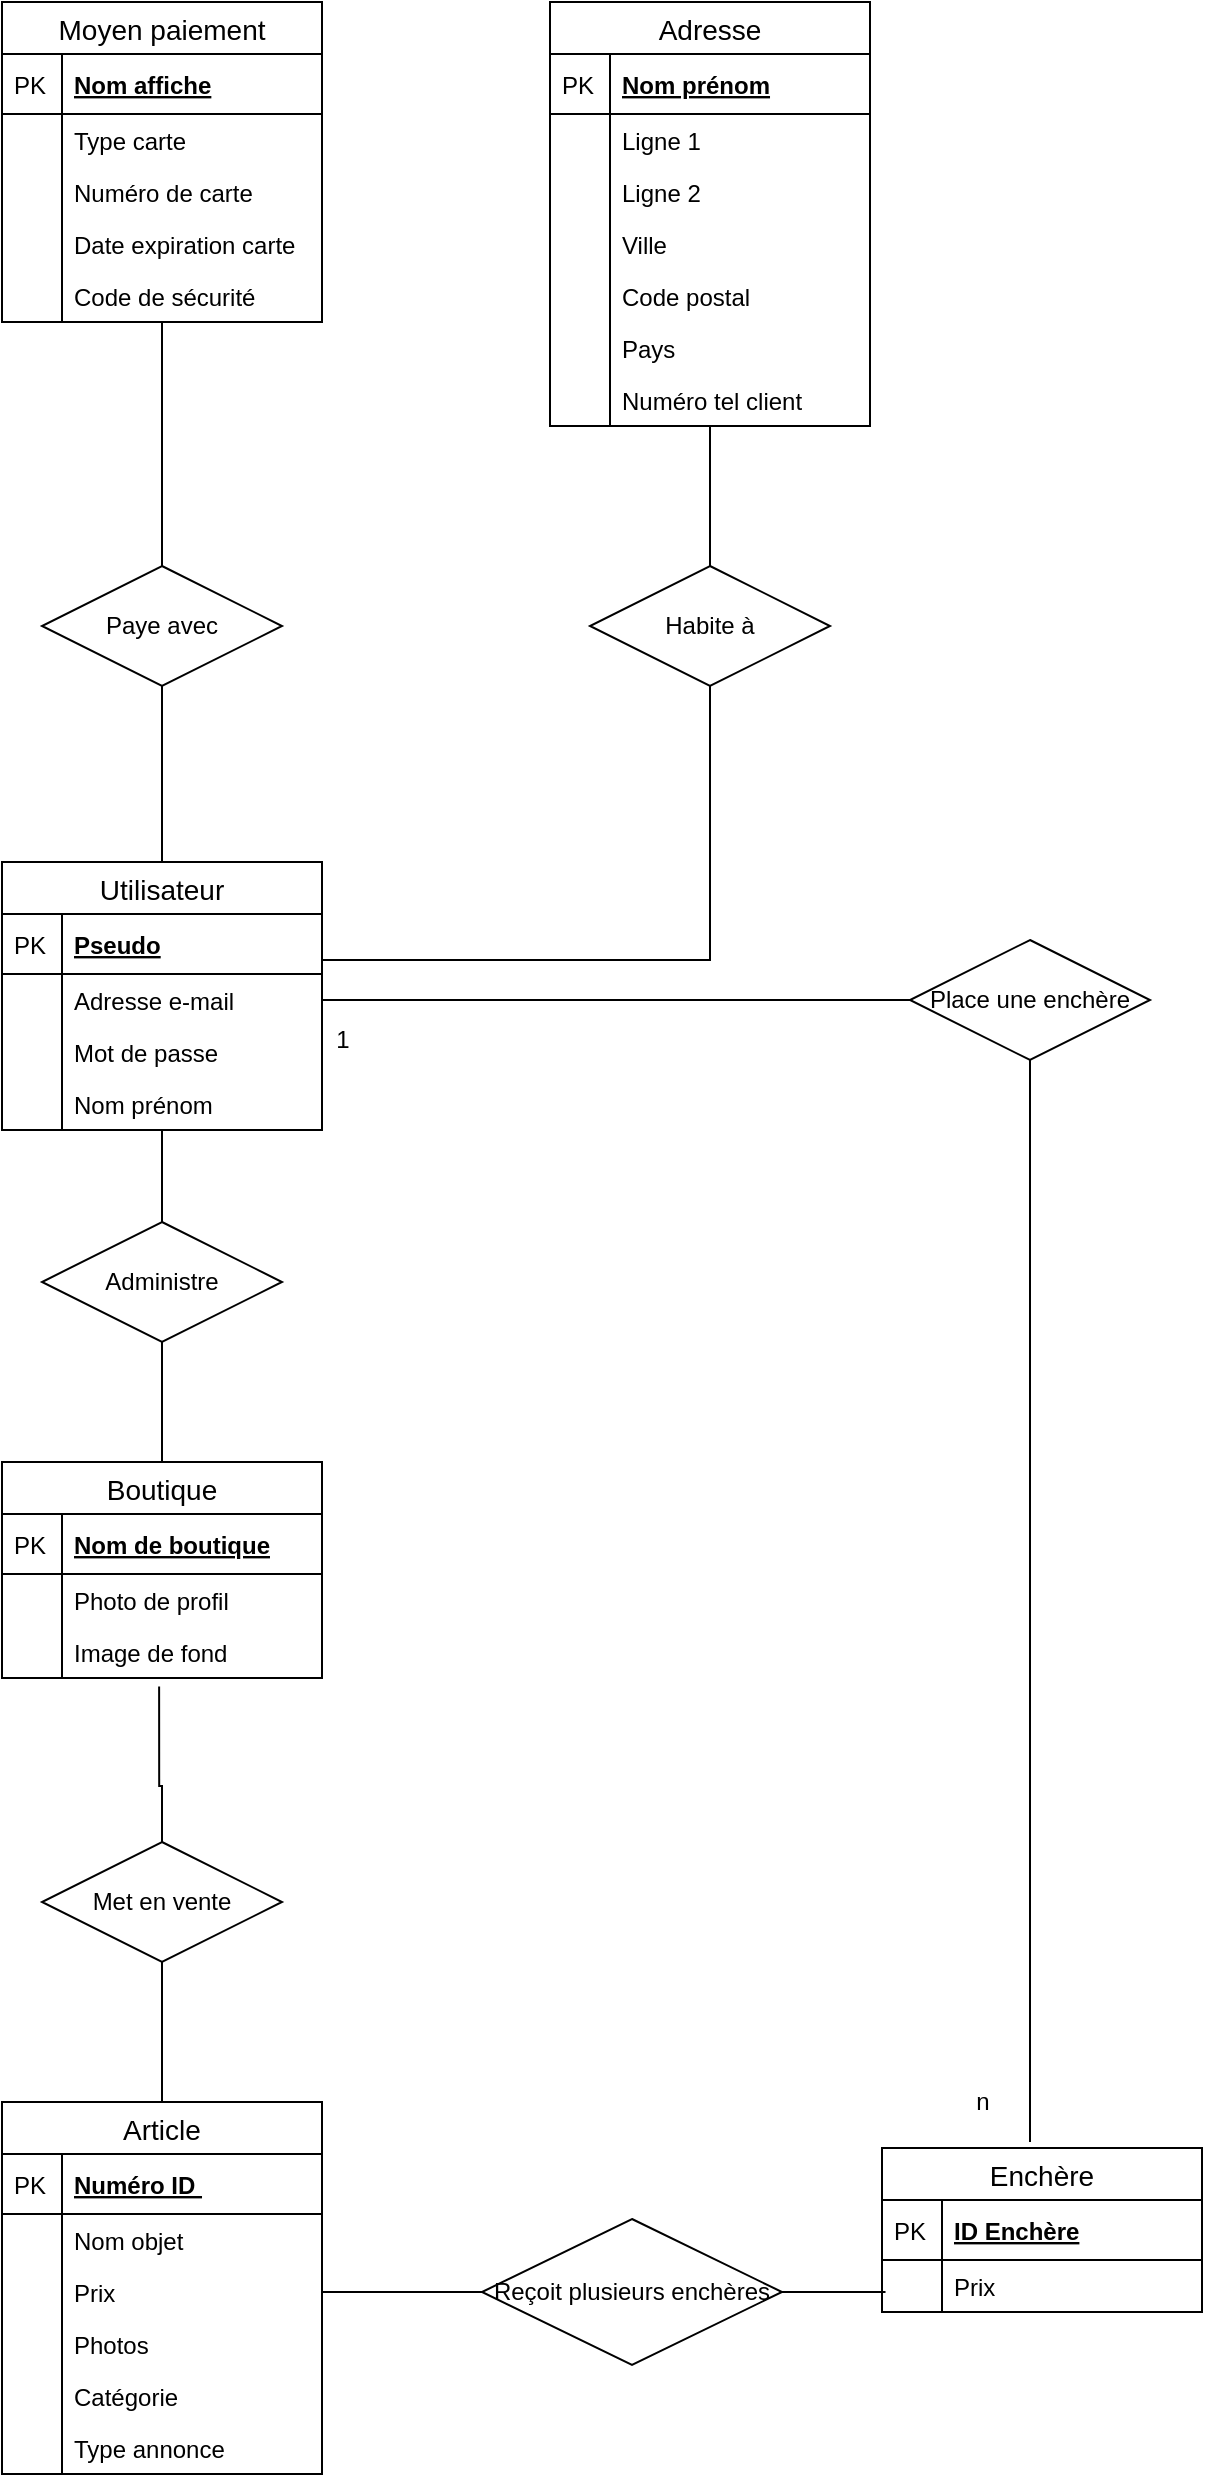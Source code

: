 <mxfile version="12.9.11" type="github">
  <diagram id="b4JocyOjUnilDcrLl7Rw" name="Page-1">
    <mxGraphModel dx="1788" dy="2189" grid="1" gridSize="10" guides="1" tooltips="1" connect="1" arrows="1" fold="1" page="1" pageScale="1" pageWidth="827" pageHeight="1169" math="0" shadow="0">
      <root>
        <mxCell id="0" />
        <mxCell id="1" parent="0" />
        <mxCell id="mlky6LnuT3fTsB-rKjh9-20" style="edgeStyle=orthogonalEdgeStyle;rounded=0;orthogonalLoop=1;jettySize=auto;html=1;endArrow=none;endFill=0;" edge="1" parent="1" source="BM6KCVaAMcdC4MpgqQDZ-1" target="mlky6LnuT3fTsB-rKjh9-17">
          <mxGeometry relative="1" as="geometry" />
        </mxCell>
        <mxCell id="BM6KCVaAMcdC4MpgqQDZ-1" value="Moyen paiement" style="swimlane;fontStyle=0;childLayout=stackLayout;horizontal=1;startSize=26;horizontalStack=0;resizeParent=1;resizeParentMax=0;resizeLast=0;collapsible=1;marginBottom=0;align=center;fontSize=14;" parent="1" vertex="1">
          <mxGeometry x="140" y="-520" width="160" height="160" as="geometry" />
        </mxCell>
        <mxCell id="BM6KCVaAMcdC4MpgqQDZ-2" value="Nom affiche" style="shape=partialRectangle;top=0;left=0;right=0;bottom=1;align=left;verticalAlign=middle;fillColor=none;spacingLeft=34;spacingRight=4;overflow=hidden;rotatable=0;points=[[0,0.5],[1,0.5]];portConstraint=eastwest;dropTarget=0;fontStyle=5;fontSize=12;" parent="BM6KCVaAMcdC4MpgqQDZ-1" vertex="1">
          <mxGeometry y="26" width="160" height="30" as="geometry" />
        </mxCell>
        <mxCell id="BM6KCVaAMcdC4MpgqQDZ-3" value="PK" style="shape=partialRectangle;top=0;left=0;bottom=0;fillColor=none;align=left;verticalAlign=middle;spacingLeft=4;spacingRight=4;overflow=hidden;rotatable=0;points=[];portConstraint=eastwest;part=1;fontSize=12;" parent="BM6KCVaAMcdC4MpgqQDZ-2" vertex="1" connectable="0">
          <mxGeometry width="30" height="30" as="geometry" />
        </mxCell>
        <mxCell id="BM6KCVaAMcdC4MpgqQDZ-4" value="Type carte" style="shape=partialRectangle;top=0;left=0;right=0;bottom=0;align=left;verticalAlign=top;fillColor=none;spacingLeft=34;spacingRight=4;overflow=hidden;rotatable=0;points=[[0,0.5],[1,0.5]];portConstraint=eastwest;dropTarget=0;fontSize=12;" parent="BM6KCVaAMcdC4MpgqQDZ-1" vertex="1">
          <mxGeometry y="56" width="160" height="26" as="geometry" />
        </mxCell>
        <mxCell id="BM6KCVaAMcdC4MpgqQDZ-5" value="" style="shape=partialRectangle;top=0;left=0;bottom=0;fillColor=none;align=left;verticalAlign=top;spacingLeft=4;spacingRight=4;overflow=hidden;rotatable=0;points=[];portConstraint=eastwest;part=1;fontSize=12;" parent="BM6KCVaAMcdC4MpgqQDZ-4" vertex="1" connectable="0">
          <mxGeometry width="30" height="26" as="geometry" />
        </mxCell>
        <mxCell id="BM6KCVaAMcdC4MpgqQDZ-6" value="Numéro de carte" style="shape=partialRectangle;top=0;left=0;right=0;bottom=0;align=left;verticalAlign=top;fillColor=none;spacingLeft=34;spacingRight=4;overflow=hidden;rotatable=0;points=[[0,0.5],[1,0.5]];portConstraint=eastwest;dropTarget=0;fontSize=12;" parent="BM6KCVaAMcdC4MpgqQDZ-1" vertex="1">
          <mxGeometry y="82" width="160" height="26" as="geometry" />
        </mxCell>
        <mxCell id="BM6KCVaAMcdC4MpgqQDZ-7" value="" style="shape=partialRectangle;top=0;left=0;bottom=0;fillColor=none;align=left;verticalAlign=top;spacingLeft=4;spacingRight=4;overflow=hidden;rotatable=0;points=[];portConstraint=eastwest;part=1;fontSize=12;" parent="BM6KCVaAMcdC4MpgqQDZ-6" vertex="1" connectable="0">
          <mxGeometry width="30" height="26" as="geometry" />
        </mxCell>
        <mxCell id="BM6KCVaAMcdC4MpgqQDZ-8" value="Date expiration carte" style="shape=partialRectangle;top=0;left=0;right=0;bottom=0;align=left;verticalAlign=top;fillColor=none;spacingLeft=34;spacingRight=4;overflow=hidden;rotatable=0;points=[[0,0.5],[1,0.5]];portConstraint=eastwest;dropTarget=0;fontSize=12;" parent="BM6KCVaAMcdC4MpgqQDZ-1" vertex="1">
          <mxGeometry y="108" width="160" height="26" as="geometry" />
        </mxCell>
        <mxCell id="BM6KCVaAMcdC4MpgqQDZ-9" value="" style="shape=partialRectangle;top=0;left=0;bottom=0;fillColor=none;align=left;verticalAlign=top;spacingLeft=4;spacingRight=4;overflow=hidden;rotatable=0;points=[];portConstraint=eastwest;part=1;fontSize=12;" parent="BM6KCVaAMcdC4MpgqQDZ-8" vertex="1" connectable="0">
          <mxGeometry width="30" height="26" as="geometry" />
        </mxCell>
        <mxCell id="BM6KCVaAMcdC4MpgqQDZ-10" value="Code de sécurité" style="shape=partialRectangle;top=0;left=0;right=0;bottom=0;align=left;verticalAlign=top;fillColor=none;spacingLeft=34;spacingRight=4;overflow=hidden;rotatable=0;points=[[0,0.5],[1,0.5]];portConstraint=eastwest;dropTarget=0;fontSize=12;" parent="BM6KCVaAMcdC4MpgqQDZ-1" vertex="1">
          <mxGeometry y="134" width="160" height="26" as="geometry" />
        </mxCell>
        <mxCell id="BM6KCVaAMcdC4MpgqQDZ-11" value="" style="shape=partialRectangle;top=0;left=0;bottom=0;fillColor=none;align=left;verticalAlign=top;spacingLeft=4;spacingRight=4;overflow=hidden;rotatable=0;points=[];portConstraint=eastwest;part=1;fontSize=12;" parent="BM6KCVaAMcdC4MpgqQDZ-10" vertex="1" connectable="0">
          <mxGeometry width="30" height="26" as="geometry" />
        </mxCell>
        <mxCell id="BM6KCVaAMcdC4MpgqQDZ-12" value="Adresse" style="swimlane;fontStyle=0;childLayout=stackLayout;horizontal=1;startSize=26;horizontalStack=0;resizeParent=1;resizeParentMax=0;resizeLast=0;collapsible=1;marginBottom=0;align=center;fontSize=14;" parent="1" vertex="1">
          <mxGeometry x="414" y="-520" width="160" height="212" as="geometry" />
        </mxCell>
        <mxCell id="BM6KCVaAMcdC4MpgqQDZ-13" value="Nom prénom" style="shape=partialRectangle;top=0;left=0;right=0;bottom=1;align=left;verticalAlign=middle;fillColor=none;spacingLeft=34;spacingRight=4;overflow=hidden;rotatable=0;points=[[0,0.5],[1,0.5]];portConstraint=eastwest;dropTarget=0;fontStyle=5;fontSize=12;" parent="BM6KCVaAMcdC4MpgqQDZ-12" vertex="1">
          <mxGeometry y="26" width="160" height="30" as="geometry" />
        </mxCell>
        <mxCell id="BM6KCVaAMcdC4MpgqQDZ-14" value="PK" style="shape=partialRectangle;top=0;left=0;bottom=0;fillColor=none;align=left;verticalAlign=middle;spacingLeft=4;spacingRight=4;overflow=hidden;rotatable=0;points=[];portConstraint=eastwest;part=1;fontSize=12;" parent="BM6KCVaAMcdC4MpgqQDZ-13" vertex="1" connectable="0">
          <mxGeometry width="30" height="30" as="geometry" />
        </mxCell>
        <mxCell id="BM6KCVaAMcdC4MpgqQDZ-15" value="Ligne 1" style="shape=partialRectangle;top=0;left=0;right=0;bottom=0;align=left;verticalAlign=top;fillColor=none;spacingLeft=34;spacingRight=4;overflow=hidden;rotatable=0;points=[[0,0.5],[1,0.5]];portConstraint=eastwest;dropTarget=0;fontSize=12;" parent="BM6KCVaAMcdC4MpgqQDZ-12" vertex="1">
          <mxGeometry y="56" width="160" height="26" as="geometry" />
        </mxCell>
        <mxCell id="BM6KCVaAMcdC4MpgqQDZ-16" value="" style="shape=partialRectangle;top=0;left=0;bottom=0;fillColor=none;align=left;verticalAlign=top;spacingLeft=4;spacingRight=4;overflow=hidden;rotatable=0;points=[];portConstraint=eastwest;part=1;fontSize=12;" parent="BM6KCVaAMcdC4MpgqQDZ-15" vertex="1" connectable="0">
          <mxGeometry width="30" height="26" as="geometry" />
        </mxCell>
        <mxCell id="BM6KCVaAMcdC4MpgqQDZ-17" value="Ligne 2" style="shape=partialRectangle;top=0;left=0;right=0;bottom=0;align=left;verticalAlign=top;fillColor=none;spacingLeft=34;spacingRight=4;overflow=hidden;rotatable=0;points=[[0,0.5],[1,0.5]];portConstraint=eastwest;dropTarget=0;fontSize=12;" parent="BM6KCVaAMcdC4MpgqQDZ-12" vertex="1">
          <mxGeometry y="82" width="160" height="26" as="geometry" />
        </mxCell>
        <mxCell id="BM6KCVaAMcdC4MpgqQDZ-18" value="" style="shape=partialRectangle;top=0;left=0;bottom=0;fillColor=none;align=left;verticalAlign=top;spacingLeft=4;spacingRight=4;overflow=hidden;rotatable=0;points=[];portConstraint=eastwest;part=1;fontSize=12;" parent="BM6KCVaAMcdC4MpgqQDZ-17" vertex="1" connectable="0">
          <mxGeometry width="30" height="26" as="geometry" />
        </mxCell>
        <mxCell id="BM6KCVaAMcdC4MpgqQDZ-19" value="Ville" style="shape=partialRectangle;top=0;left=0;right=0;bottom=0;align=left;verticalAlign=top;fillColor=none;spacingLeft=34;spacingRight=4;overflow=hidden;rotatable=0;points=[[0,0.5],[1,0.5]];portConstraint=eastwest;dropTarget=0;fontSize=12;" parent="BM6KCVaAMcdC4MpgqQDZ-12" vertex="1">
          <mxGeometry y="108" width="160" height="26" as="geometry" />
        </mxCell>
        <mxCell id="BM6KCVaAMcdC4MpgqQDZ-20" value="" style="shape=partialRectangle;top=0;left=0;bottom=0;fillColor=none;align=left;verticalAlign=top;spacingLeft=4;spacingRight=4;overflow=hidden;rotatable=0;points=[];portConstraint=eastwest;part=1;fontSize=12;" parent="BM6KCVaAMcdC4MpgqQDZ-19" vertex="1" connectable="0">
          <mxGeometry width="30" height="26" as="geometry" />
        </mxCell>
        <mxCell id="CU4H_X6bAWHIYcG4jkGl-1" value="Code postal" style="shape=partialRectangle;top=0;left=0;right=0;bottom=0;align=left;verticalAlign=top;fillColor=none;spacingLeft=34;spacingRight=4;overflow=hidden;rotatable=0;points=[[0,0.5],[1,0.5]];portConstraint=eastwest;dropTarget=0;fontSize=12;" parent="BM6KCVaAMcdC4MpgqQDZ-12" vertex="1">
          <mxGeometry y="134" width="160" height="26" as="geometry" />
        </mxCell>
        <mxCell id="CU4H_X6bAWHIYcG4jkGl-2" value="" style="shape=partialRectangle;top=0;left=0;bottom=0;fillColor=none;align=left;verticalAlign=top;spacingLeft=4;spacingRight=4;overflow=hidden;rotatable=0;points=[];portConstraint=eastwest;part=1;fontSize=12;" parent="CU4H_X6bAWHIYcG4jkGl-1" vertex="1" connectable="0">
          <mxGeometry width="30" height="26" as="geometry" />
        </mxCell>
        <mxCell id="CU4H_X6bAWHIYcG4jkGl-3" value="Pays" style="shape=partialRectangle;top=0;left=0;right=0;bottom=0;align=left;verticalAlign=top;fillColor=none;spacingLeft=34;spacingRight=4;overflow=hidden;rotatable=0;points=[[0,0.5],[1,0.5]];portConstraint=eastwest;dropTarget=0;fontSize=12;" parent="BM6KCVaAMcdC4MpgqQDZ-12" vertex="1">
          <mxGeometry y="160" width="160" height="26" as="geometry" />
        </mxCell>
        <mxCell id="CU4H_X6bAWHIYcG4jkGl-4" value="" style="shape=partialRectangle;top=0;left=0;bottom=0;fillColor=none;align=left;verticalAlign=top;spacingLeft=4;spacingRight=4;overflow=hidden;rotatable=0;points=[];portConstraint=eastwest;part=1;fontSize=12;" parent="CU4H_X6bAWHIYcG4jkGl-3" vertex="1" connectable="0">
          <mxGeometry width="30" height="26" as="geometry" />
        </mxCell>
        <mxCell id="CU4H_X6bAWHIYcG4jkGl-5" value="Numéro tel client" style="shape=partialRectangle;top=0;left=0;right=0;bottom=0;align=left;verticalAlign=top;fillColor=none;spacingLeft=34;spacingRight=4;overflow=hidden;rotatable=0;points=[[0,0.5],[1,0.5]];portConstraint=eastwest;dropTarget=0;fontSize=12;" parent="BM6KCVaAMcdC4MpgqQDZ-12" vertex="1">
          <mxGeometry y="186" width="160" height="26" as="geometry" />
        </mxCell>
        <mxCell id="CU4H_X6bAWHIYcG4jkGl-6" value="" style="shape=partialRectangle;top=0;left=0;bottom=0;fillColor=none;align=left;verticalAlign=top;spacingLeft=4;spacingRight=4;overflow=hidden;rotatable=0;points=[];portConstraint=eastwest;part=1;fontSize=12;" parent="CU4H_X6bAWHIYcG4jkGl-5" vertex="1" connectable="0">
          <mxGeometry width="30" height="26" as="geometry" />
        </mxCell>
        <mxCell id="mlky6LnuT3fTsB-rKjh9-23" style="edgeStyle=orthogonalEdgeStyle;rounded=0;orthogonalLoop=1;jettySize=auto;html=1;endArrow=none;endFill=0;" edge="1" parent="1" source="CU4H_X6bAWHIYcG4jkGl-7" target="mlky6LnuT3fTsB-rKjh9-15">
          <mxGeometry relative="1" as="geometry" />
        </mxCell>
        <mxCell id="CU4H_X6bAWHIYcG4jkGl-7" value="Utilisateur" style="swimlane;fontStyle=0;childLayout=stackLayout;horizontal=1;startSize=26;horizontalStack=0;resizeParent=1;resizeParentMax=0;resizeLast=0;collapsible=1;marginBottom=0;align=center;fontSize=14;" parent="1" vertex="1">
          <mxGeometry x="140" y="-90" width="160" height="134" as="geometry" />
        </mxCell>
        <mxCell id="CU4H_X6bAWHIYcG4jkGl-8" value="Pseudo" style="shape=partialRectangle;top=0;left=0;right=0;bottom=1;align=left;verticalAlign=middle;fillColor=none;spacingLeft=34;spacingRight=4;overflow=hidden;rotatable=0;points=[[0,0.5],[1,0.5]];portConstraint=eastwest;dropTarget=0;fontStyle=5;fontSize=12;" parent="CU4H_X6bAWHIYcG4jkGl-7" vertex="1">
          <mxGeometry y="26" width="160" height="30" as="geometry" />
        </mxCell>
        <mxCell id="CU4H_X6bAWHIYcG4jkGl-9" value="PK" style="shape=partialRectangle;top=0;left=0;bottom=0;fillColor=none;align=left;verticalAlign=middle;spacingLeft=4;spacingRight=4;overflow=hidden;rotatable=0;points=[];portConstraint=eastwest;part=1;fontSize=12;" parent="CU4H_X6bAWHIYcG4jkGl-8" vertex="1" connectable="0">
          <mxGeometry width="30" height="30" as="geometry" />
        </mxCell>
        <mxCell id="CU4H_X6bAWHIYcG4jkGl-10" value="Adresse e-mail" style="shape=partialRectangle;top=0;left=0;right=0;bottom=0;align=left;verticalAlign=top;fillColor=none;spacingLeft=34;spacingRight=4;overflow=hidden;rotatable=0;points=[[0,0.5],[1,0.5]];portConstraint=eastwest;dropTarget=0;fontSize=12;" parent="CU4H_X6bAWHIYcG4jkGl-7" vertex="1">
          <mxGeometry y="56" width="160" height="26" as="geometry" />
        </mxCell>
        <mxCell id="CU4H_X6bAWHIYcG4jkGl-11" value="" style="shape=partialRectangle;top=0;left=0;bottom=0;fillColor=none;align=left;verticalAlign=top;spacingLeft=4;spacingRight=4;overflow=hidden;rotatable=0;points=[];portConstraint=eastwest;part=1;fontSize=12;" parent="CU4H_X6bAWHIYcG4jkGl-10" vertex="1" connectable="0">
          <mxGeometry width="30" height="26" as="geometry" />
        </mxCell>
        <mxCell id="CU4H_X6bAWHIYcG4jkGl-12" value="Mot de passe" style="shape=partialRectangle;top=0;left=0;right=0;bottom=0;align=left;verticalAlign=top;fillColor=none;spacingLeft=34;spacingRight=4;overflow=hidden;rotatable=0;points=[[0,0.5],[1,0.5]];portConstraint=eastwest;dropTarget=0;fontSize=12;" parent="CU4H_X6bAWHIYcG4jkGl-7" vertex="1">
          <mxGeometry y="82" width="160" height="26" as="geometry" />
        </mxCell>
        <mxCell id="CU4H_X6bAWHIYcG4jkGl-13" value="" style="shape=partialRectangle;top=0;left=0;bottom=0;fillColor=none;align=left;verticalAlign=top;spacingLeft=4;spacingRight=4;overflow=hidden;rotatable=0;points=[];portConstraint=eastwest;part=1;fontSize=12;" parent="CU4H_X6bAWHIYcG4jkGl-12" vertex="1" connectable="0">
          <mxGeometry width="30" height="26" as="geometry" />
        </mxCell>
        <mxCell id="CU4H_X6bAWHIYcG4jkGl-14" value="Nom prénom" style="shape=partialRectangle;top=0;left=0;right=0;bottom=0;align=left;verticalAlign=top;fillColor=none;spacingLeft=34;spacingRight=4;overflow=hidden;rotatable=0;points=[[0,0.5],[1,0.5]];portConstraint=eastwest;dropTarget=0;fontSize=12;" parent="CU4H_X6bAWHIYcG4jkGl-7" vertex="1">
          <mxGeometry y="108" width="160" height="26" as="geometry" />
        </mxCell>
        <mxCell id="CU4H_X6bAWHIYcG4jkGl-15" value="" style="shape=partialRectangle;top=0;left=0;bottom=0;fillColor=none;align=left;verticalAlign=top;spacingLeft=4;spacingRight=4;overflow=hidden;rotatable=0;points=[];portConstraint=eastwest;part=1;fontSize=12;" parent="CU4H_X6bAWHIYcG4jkGl-14" vertex="1" connectable="0">
          <mxGeometry width="30" height="26" as="geometry" />
        </mxCell>
        <mxCell id="CU4H_X6bAWHIYcG4jkGl-20" value="Boutique" style="swimlane;fontStyle=0;childLayout=stackLayout;horizontal=1;startSize=26;horizontalStack=0;resizeParent=1;resizeParentMax=0;resizeLast=0;collapsible=1;marginBottom=0;align=center;fontSize=14;" parent="1" vertex="1">
          <mxGeometry x="140" y="210" width="160" height="108" as="geometry" />
        </mxCell>
        <mxCell id="CU4H_X6bAWHIYcG4jkGl-21" value="Nom de boutique" style="shape=partialRectangle;top=0;left=0;right=0;bottom=1;align=left;verticalAlign=middle;fillColor=none;spacingLeft=34;spacingRight=4;overflow=hidden;rotatable=0;points=[[0,0.5],[1,0.5]];portConstraint=eastwest;dropTarget=0;fontStyle=5;fontSize=12;" parent="CU4H_X6bAWHIYcG4jkGl-20" vertex="1">
          <mxGeometry y="26" width="160" height="30" as="geometry" />
        </mxCell>
        <mxCell id="CU4H_X6bAWHIYcG4jkGl-22" value="PK" style="shape=partialRectangle;top=0;left=0;bottom=0;fillColor=none;align=left;verticalAlign=middle;spacingLeft=4;spacingRight=4;overflow=hidden;rotatable=0;points=[];portConstraint=eastwest;part=1;fontSize=12;" parent="CU4H_X6bAWHIYcG4jkGl-21" vertex="1" connectable="0">
          <mxGeometry width="30" height="30" as="geometry" />
        </mxCell>
        <mxCell id="CU4H_X6bAWHIYcG4jkGl-23" value="Photo de profil" style="shape=partialRectangle;top=0;left=0;right=0;bottom=0;align=left;verticalAlign=top;fillColor=none;spacingLeft=34;spacingRight=4;overflow=hidden;rotatable=0;points=[[0,0.5],[1,0.5]];portConstraint=eastwest;dropTarget=0;fontSize=12;" parent="CU4H_X6bAWHIYcG4jkGl-20" vertex="1">
          <mxGeometry y="56" width="160" height="26" as="geometry" />
        </mxCell>
        <mxCell id="CU4H_X6bAWHIYcG4jkGl-24" value="" style="shape=partialRectangle;top=0;left=0;bottom=0;fillColor=none;align=left;verticalAlign=top;spacingLeft=4;spacingRight=4;overflow=hidden;rotatable=0;points=[];portConstraint=eastwest;part=1;fontSize=12;" parent="CU4H_X6bAWHIYcG4jkGl-23" vertex="1" connectable="0">
          <mxGeometry width="30" height="26" as="geometry" />
        </mxCell>
        <mxCell id="CU4H_X6bAWHIYcG4jkGl-25" value="Image de fond" style="shape=partialRectangle;top=0;left=0;right=0;bottom=0;align=left;verticalAlign=top;fillColor=none;spacingLeft=34;spacingRight=4;overflow=hidden;rotatable=0;points=[[0,0.5],[1,0.5]];portConstraint=eastwest;dropTarget=0;fontSize=12;" parent="CU4H_X6bAWHIYcG4jkGl-20" vertex="1">
          <mxGeometry y="82" width="160" height="26" as="geometry" />
        </mxCell>
        <mxCell id="CU4H_X6bAWHIYcG4jkGl-26" value="" style="shape=partialRectangle;top=0;left=0;bottom=0;fillColor=none;align=left;verticalAlign=top;spacingLeft=4;spacingRight=4;overflow=hidden;rotatable=0;points=[];portConstraint=eastwest;part=1;fontSize=12;" parent="CU4H_X6bAWHIYcG4jkGl-25" vertex="1" connectable="0">
          <mxGeometry width="30" height="26" as="geometry" />
        </mxCell>
        <mxCell id="CU4H_X6bAWHIYcG4jkGl-33" value="Article" style="swimlane;fontStyle=0;childLayout=stackLayout;horizontal=1;startSize=26;horizontalStack=0;resizeParent=1;resizeParentMax=0;resizeLast=0;collapsible=1;marginBottom=0;align=center;fontSize=14;" parent="1" vertex="1">
          <mxGeometry x="140" y="530" width="160" height="186" as="geometry" />
        </mxCell>
        <mxCell id="CU4H_X6bAWHIYcG4jkGl-34" value="Numéro ID " style="shape=partialRectangle;top=0;left=0;right=0;bottom=1;align=left;verticalAlign=middle;fillColor=none;spacingLeft=34;spacingRight=4;overflow=hidden;rotatable=0;points=[[0,0.5],[1,0.5]];portConstraint=eastwest;dropTarget=0;fontStyle=5;fontSize=12;" parent="CU4H_X6bAWHIYcG4jkGl-33" vertex="1">
          <mxGeometry y="26" width="160" height="30" as="geometry" />
        </mxCell>
        <mxCell id="CU4H_X6bAWHIYcG4jkGl-35" value="PK" style="shape=partialRectangle;top=0;left=0;bottom=0;fillColor=none;align=left;verticalAlign=middle;spacingLeft=4;spacingRight=4;overflow=hidden;rotatable=0;points=[];portConstraint=eastwest;part=1;fontSize=12;" parent="CU4H_X6bAWHIYcG4jkGl-34" vertex="1" connectable="0">
          <mxGeometry width="30" height="30" as="geometry" />
        </mxCell>
        <mxCell id="CU4H_X6bAWHIYcG4jkGl-36" value="Nom objet" style="shape=partialRectangle;top=0;left=0;right=0;bottom=0;align=left;verticalAlign=top;fillColor=none;spacingLeft=34;spacingRight=4;overflow=hidden;rotatable=0;points=[[0,0.5],[1,0.5]];portConstraint=eastwest;dropTarget=0;fontSize=12;" parent="CU4H_X6bAWHIYcG4jkGl-33" vertex="1">
          <mxGeometry y="56" width="160" height="26" as="geometry" />
        </mxCell>
        <mxCell id="CU4H_X6bAWHIYcG4jkGl-37" value="" style="shape=partialRectangle;top=0;left=0;bottom=0;fillColor=none;align=left;verticalAlign=top;spacingLeft=4;spacingRight=4;overflow=hidden;rotatable=0;points=[];portConstraint=eastwest;part=1;fontSize=12;" parent="CU4H_X6bAWHIYcG4jkGl-36" vertex="1" connectable="0">
          <mxGeometry width="30" height="26" as="geometry" />
        </mxCell>
        <mxCell id="CU4H_X6bAWHIYcG4jkGl-38" value="Prix" style="shape=partialRectangle;top=0;left=0;right=0;bottom=0;align=left;verticalAlign=top;fillColor=none;spacingLeft=34;spacingRight=4;overflow=hidden;rotatable=0;points=[[0,0.5],[1,0.5]];portConstraint=eastwest;dropTarget=0;fontSize=12;" parent="CU4H_X6bAWHIYcG4jkGl-33" vertex="1">
          <mxGeometry y="82" width="160" height="26" as="geometry" />
        </mxCell>
        <mxCell id="CU4H_X6bAWHIYcG4jkGl-39" value="" style="shape=partialRectangle;top=0;left=0;bottom=0;fillColor=none;align=left;verticalAlign=top;spacingLeft=4;spacingRight=4;overflow=hidden;rotatable=0;points=[];portConstraint=eastwest;part=1;fontSize=12;" parent="CU4H_X6bAWHIYcG4jkGl-38" vertex="1" connectable="0">
          <mxGeometry width="30" height="26" as="geometry" />
        </mxCell>
        <mxCell id="CU4H_X6bAWHIYcG4jkGl-40" value="Photos" style="shape=partialRectangle;top=0;left=0;right=0;bottom=0;align=left;verticalAlign=top;fillColor=none;spacingLeft=34;spacingRight=4;overflow=hidden;rotatable=0;points=[[0,0.5],[1,0.5]];portConstraint=eastwest;dropTarget=0;fontSize=12;" parent="CU4H_X6bAWHIYcG4jkGl-33" vertex="1">
          <mxGeometry y="108" width="160" height="26" as="geometry" />
        </mxCell>
        <mxCell id="CU4H_X6bAWHIYcG4jkGl-41" value="" style="shape=partialRectangle;top=0;left=0;bottom=0;fillColor=none;align=left;verticalAlign=top;spacingLeft=4;spacingRight=4;overflow=hidden;rotatable=0;points=[];portConstraint=eastwest;part=1;fontSize=12;" parent="CU4H_X6bAWHIYcG4jkGl-40" vertex="1" connectable="0">
          <mxGeometry width="30" height="26" as="geometry" />
        </mxCell>
        <mxCell id="CU4H_X6bAWHIYcG4jkGl-44" value="Catégorie" style="shape=partialRectangle;top=0;left=0;right=0;bottom=0;align=left;verticalAlign=top;fillColor=none;spacingLeft=34;spacingRight=4;overflow=hidden;rotatable=0;points=[[0,0.5],[1,0.5]];portConstraint=eastwest;dropTarget=0;fontSize=12;" parent="CU4H_X6bAWHIYcG4jkGl-33" vertex="1">
          <mxGeometry y="134" width="160" height="26" as="geometry" />
        </mxCell>
        <mxCell id="CU4H_X6bAWHIYcG4jkGl-45" value="" style="shape=partialRectangle;top=0;left=0;bottom=0;fillColor=none;align=left;verticalAlign=top;spacingLeft=4;spacingRight=4;overflow=hidden;rotatable=0;points=[];portConstraint=eastwest;part=1;fontSize=12;" parent="CU4H_X6bAWHIYcG4jkGl-44" vertex="1" connectable="0">
          <mxGeometry width="30" height="26" as="geometry" />
        </mxCell>
        <mxCell id="CU4H_X6bAWHIYcG4jkGl-46" value="Type annonce" style="shape=partialRectangle;top=0;left=0;right=0;bottom=0;align=left;verticalAlign=top;fillColor=none;spacingLeft=34;spacingRight=4;overflow=hidden;rotatable=0;points=[[0,0.5],[1,0.5]];portConstraint=eastwest;dropTarget=0;fontSize=12;" parent="CU4H_X6bAWHIYcG4jkGl-33" vertex="1">
          <mxGeometry y="160" width="160" height="26" as="geometry" />
        </mxCell>
        <mxCell id="CU4H_X6bAWHIYcG4jkGl-47" value="" style="shape=partialRectangle;top=0;left=0;bottom=0;fillColor=none;align=left;verticalAlign=top;spacingLeft=4;spacingRight=4;overflow=hidden;rotatable=0;points=[];portConstraint=eastwest;part=1;fontSize=12;" parent="CU4H_X6bAWHIYcG4jkGl-46" vertex="1" connectable="0">
          <mxGeometry width="30" height="26" as="geometry" />
        </mxCell>
        <mxCell id="CU4H_X6bAWHIYcG4jkGl-60" value="Enchère" style="swimlane;fontStyle=0;childLayout=stackLayout;horizontal=1;startSize=26;horizontalStack=0;resizeParent=1;resizeParentMax=0;resizeLast=0;collapsible=1;marginBottom=0;align=center;fontSize=14;" parent="1" vertex="1">
          <mxGeometry x="580" y="553" width="160" height="82" as="geometry" />
        </mxCell>
        <mxCell id="CU4H_X6bAWHIYcG4jkGl-61" value="ID Enchère" style="shape=partialRectangle;top=0;left=0;right=0;bottom=1;align=left;verticalAlign=middle;fillColor=none;spacingLeft=34;spacingRight=4;overflow=hidden;rotatable=0;points=[[0,0.5],[1,0.5]];portConstraint=eastwest;dropTarget=0;fontStyle=5;fontSize=12;" parent="CU4H_X6bAWHIYcG4jkGl-60" vertex="1">
          <mxGeometry y="26" width="160" height="30" as="geometry" />
        </mxCell>
        <mxCell id="CU4H_X6bAWHIYcG4jkGl-62" value="PK" style="shape=partialRectangle;top=0;left=0;bottom=0;fillColor=none;align=left;verticalAlign=middle;spacingLeft=4;spacingRight=4;overflow=hidden;rotatable=0;points=[];portConstraint=eastwest;part=1;fontSize=12;" parent="CU4H_X6bAWHIYcG4jkGl-61" vertex="1" connectable="0">
          <mxGeometry width="30" height="30" as="geometry" />
        </mxCell>
        <mxCell id="CU4H_X6bAWHIYcG4jkGl-63" value="Prix" style="shape=partialRectangle;top=0;left=0;right=0;bottom=0;align=left;verticalAlign=top;fillColor=none;spacingLeft=34;spacingRight=4;overflow=hidden;rotatable=0;points=[[0,0.5],[1,0.5]];portConstraint=eastwest;dropTarget=0;fontSize=12;" parent="CU4H_X6bAWHIYcG4jkGl-60" vertex="1">
          <mxGeometry y="56" width="160" height="26" as="geometry" />
        </mxCell>
        <mxCell id="CU4H_X6bAWHIYcG4jkGl-64" value="" style="shape=partialRectangle;top=0;left=0;bottom=0;fillColor=none;align=left;verticalAlign=top;spacingLeft=4;spacingRight=4;overflow=hidden;rotatable=0;points=[];portConstraint=eastwest;part=1;fontSize=12;" parent="CU4H_X6bAWHIYcG4jkGl-63" vertex="1" connectable="0">
          <mxGeometry width="30" height="26" as="geometry" />
        </mxCell>
        <mxCell id="mlky6LnuT3fTsB-rKjh9-33" value="" style="edgeStyle=orthogonalEdgeStyle;rounded=0;orthogonalLoop=1;jettySize=auto;html=1;endArrow=none;endFill=0;" edge="1" parent="1" source="mlky6LnuT3fTsB-rKjh9-1" target="CU4H_X6bAWHIYcG4jkGl-38">
          <mxGeometry relative="1" as="geometry" />
        </mxCell>
        <mxCell id="mlky6LnuT3fTsB-rKjh9-36" value="" style="edgeStyle=orthogonalEdgeStyle;rounded=0;orthogonalLoop=1;jettySize=auto;html=1;endArrow=none;endFill=0;entryX=0.011;entryY=0.613;entryDx=0;entryDy=0;entryPerimeter=0;" edge="1" parent="1" source="mlky6LnuT3fTsB-rKjh9-1" target="CU4H_X6bAWHIYcG4jkGl-63">
          <mxGeometry relative="1" as="geometry" />
        </mxCell>
        <mxCell id="mlky6LnuT3fTsB-rKjh9-1" value="Reçoit plusieurs enchères" style="shape=rhombus;perimeter=rhombusPerimeter;whiteSpace=wrap;html=1;align=center;" vertex="1" parent="1">
          <mxGeometry x="380" y="588.5" width="150" height="73" as="geometry" />
        </mxCell>
        <mxCell id="mlky6LnuT3fTsB-rKjh9-27" value="" style="edgeStyle=orthogonalEdgeStyle;rounded=0;orthogonalLoop=1;jettySize=auto;html=1;endArrow=none;endFill=0;entryX=0.491;entryY=1.165;entryDx=0;entryDy=0;entryPerimeter=0;" edge="1" parent="1" source="mlky6LnuT3fTsB-rKjh9-3" target="CU4H_X6bAWHIYcG4jkGl-25">
          <mxGeometry relative="1" as="geometry">
            <mxPoint x="219.2" y="344.208" as="targetPoint" />
            <Array as="points">
              <mxPoint x="220" y="372" />
              <mxPoint x="219" y="372" />
            </Array>
          </mxGeometry>
        </mxCell>
        <mxCell id="mlky6LnuT3fTsB-rKjh9-28" value="" style="edgeStyle=orthogonalEdgeStyle;rounded=0;orthogonalLoop=1;jettySize=auto;html=1;endArrow=none;endFill=0;" edge="1" parent="1" source="mlky6LnuT3fTsB-rKjh9-3">
          <mxGeometry relative="1" as="geometry">
            <mxPoint x="220" y="530" as="targetPoint" />
          </mxGeometry>
        </mxCell>
        <mxCell id="mlky6LnuT3fTsB-rKjh9-3" value="Met en vente" style="shape=rhombus;perimeter=rhombusPerimeter;whiteSpace=wrap;html=1;align=center;" vertex="1" parent="1">
          <mxGeometry x="160" y="400" width="120" height="60" as="geometry" />
        </mxCell>
        <mxCell id="mlky6LnuT3fTsB-rKjh9-25" value="" style="edgeStyle=orthogonalEdgeStyle;rounded=0;orthogonalLoop=1;jettySize=auto;html=1;endArrow=none;endFill=0;entryX=0.5;entryY=0;entryDx=0;entryDy=0;" edge="1" parent="1" source="mlky6LnuT3fTsB-rKjh9-15" target="CU4H_X6bAWHIYcG4jkGl-20">
          <mxGeometry relative="1" as="geometry">
            <mxPoint x="220" y="190" as="targetPoint" />
            <Array as="points" />
          </mxGeometry>
        </mxCell>
        <mxCell id="mlky6LnuT3fTsB-rKjh9-15" value="Administre" style="shape=rhombus;perimeter=rhombusPerimeter;whiteSpace=wrap;html=1;align=center;" vertex="1" parent="1">
          <mxGeometry x="160" y="90" width="120" height="60" as="geometry" />
        </mxCell>
        <mxCell id="mlky6LnuT3fTsB-rKjh9-29" value="" style="edgeStyle=orthogonalEdgeStyle;rounded=0;orthogonalLoop=1;jettySize=auto;html=1;endArrow=none;endFill=0;entryX=1;entryY=0.5;entryDx=0;entryDy=0;" edge="1" parent="1" source="mlky6LnuT3fTsB-rKjh9-16" target="CU4H_X6bAWHIYcG4jkGl-10">
          <mxGeometry relative="1" as="geometry">
            <mxPoint x="514" y="-23" as="targetPoint" />
          </mxGeometry>
        </mxCell>
        <mxCell id="mlky6LnuT3fTsB-rKjh9-30" value="" style="edgeStyle=orthogonalEdgeStyle;rounded=0;orthogonalLoop=1;jettySize=auto;html=1;endArrow=none;endFill=0;" edge="1" parent="1" source="mlky6LnuT3fTsB-rKjh9-16">
          <mxGeometry relative="1" as="geometry">
            <mxPoint x="654" y="550" as="targetPoint" />
          </mxGeometry>
        </mxCell>
        <mxCell id="mlky6LnuT3fTsB-rKjh9-16" value="Place une enchère" style="shape=rhombus;perimeter=rhombusPerimeter;whiteSpace=wrap;html=1;align=center;" vertex="1" parent="1">
          <mxGeometry x="594" y="-51" width="120" height="60" as="geometry" />
        </mxCell>
        <mxCell id="mlky6LnuT3fTsB-rKjh9-21" style="edgeStyle=orthogonalEdgeStyle;rounded=0;orthogonalLoop=1;jettySize=auto;html=1;endArrow=none;endFill=0;" edge="1" parent="1" source="mlky6LnuT3fTsB-rKjh9-17" target="CU4H_X6bAWHIYcG4jkGl-7">
          <mxGeometry relative="1" as="geometry" />
        </mxCell>
        <mxCell id="mlky6LnuT3fTsB-rKjh9-17" value="Paye avec" style="shape=rhombus;perimeter=rhombusPerimeter;whiteSpace=wrap;html=1;align=center;" vertex="1" parent="1">
          <mxGeometry x="160" y="-238" width="120" height="60" as="geometry" />
        </mxCell>
        <mxCell id="mlky6LnuT3fTsB-rKjh9-31" value="" style="edgeStyle=orthogonalEdgeStyle;rounded=0;orthogonalLoop=1;jettySize=auto;html=1;endArrow=none;endFill=0;" edge="1" parent="1" source="mlky6LnuT3fTsB-rKjh9-18">
          <mxGeometry relative="1" as="geometry">
            <mxPoint x="300" y="-41" as="targetPoint" />
            <Array as="points">
              <mxPoint x="494" y="-41" />
            </Array>
          </mxGeometry>
        </mxCell>
        <mxCell id="mlky6LnuT3fTsB-rKjh9-32" value="" style="edgeStyle=orthogonalEdgeStyle;rounded=0;orthogonalLoop=1;jettySize=auto;html=1;endArrow=none;endFill=0;" edge="1" parent="1" source="mlky6LnuT3fTsB-rKjh9-18" target="CU4H_X6bAWHIYcG4jkGl-5">
          <mxGeometry relative="1" as="geometry">
            <Array as="points">
              <mxPoint x="494" y="-300" />
              <mxPoint x="494" y="-300" />
            </Array>
          </mxGeometry>
        </mxCell>
        <mxCell id="mlky6LnuT3fTsB-rKjh9-18" value="Habite à" style="shape=rhombus;perimeter=rhombusPerimeter;whiteSpace=wrap;html=1;align=center;" vertex="1" parent="1">
          <mxGeometry x="434" y="-238" width="120" height="60" as="geometry" />
        </mxCell>
        <mxCell id="mlky6LnuT3fTsB-rKjh9-37" value="1" style="text;html=1;align=center;verticalAlign=middle;resizable=0;points=[];autosize=1;" vertex="1" parent="1">
          <mxGeometry x="300" y="-11" width="20" height="20" as="geometry" />
        </mxCell>
        <mxCell id="mlky6LnuT3fTsB-rKjh9-40" value="n" style="text;html=1;align=center;verticalAlign=middle;resizable=0;points=[];autosize=1;" vertex="1" parent="1">
          <mxGeometry x="620" y="520" width="20" height="20" as="geometry" />
        </mxCell>
      </root>
    </mxGraphModel>
  </diagram>
</mxfile>
